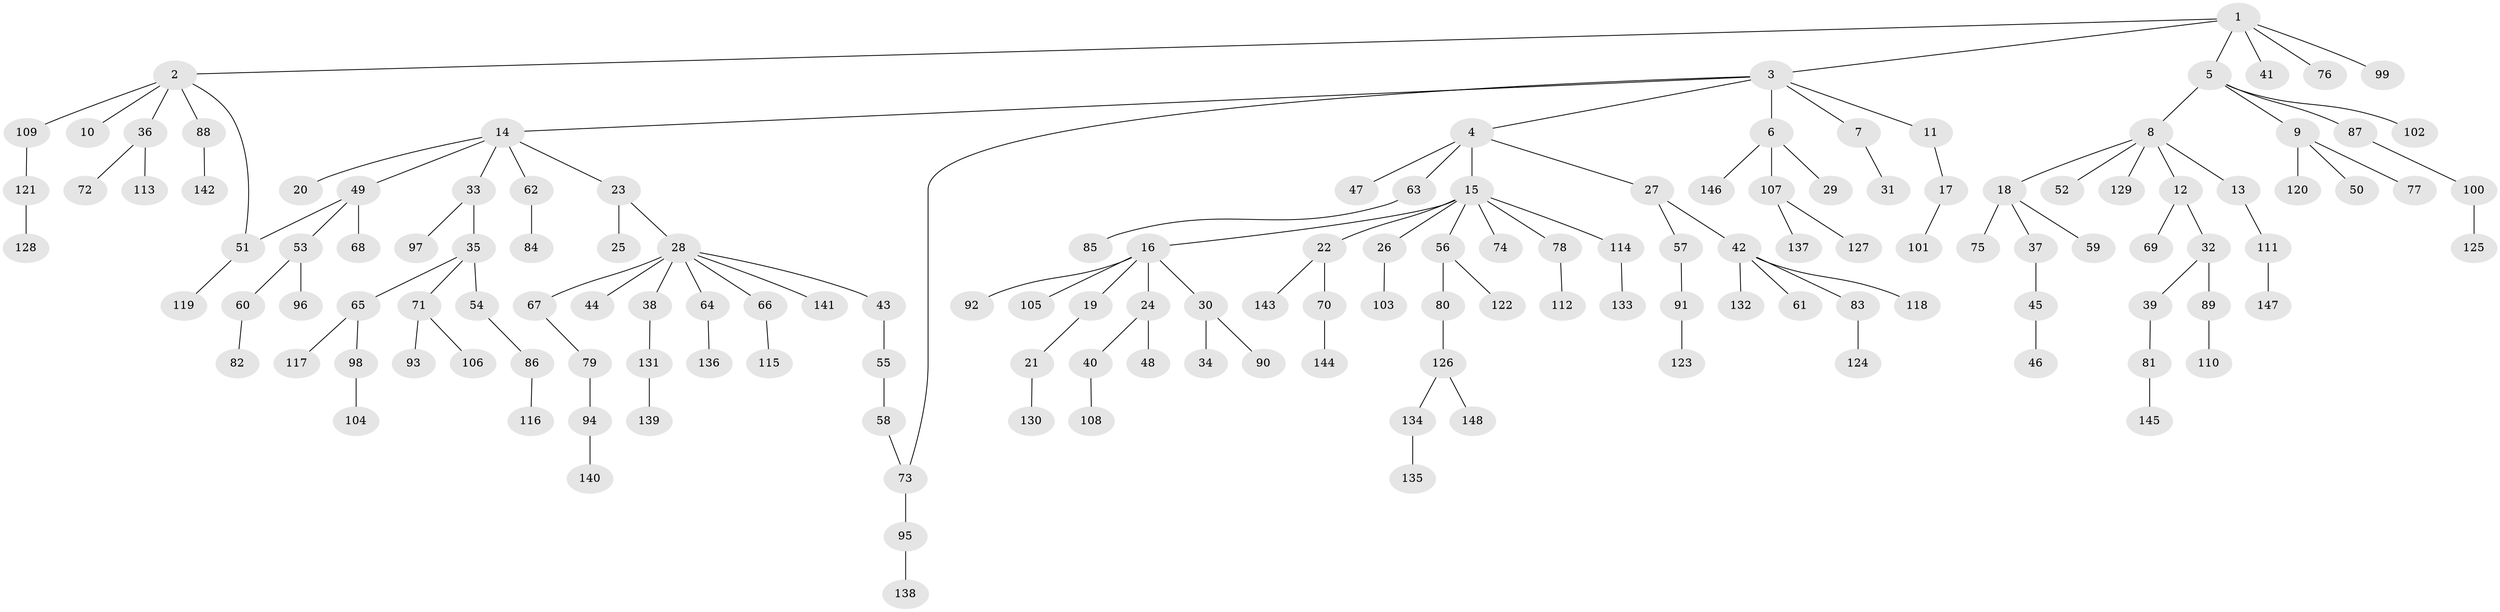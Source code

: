 // Generated by graph-tools (version 1.1) at 2025/25/03/09/25 03:25:29]
// undirected, 148 vertices, 149 edges
graph export_dot {
graph [start="1"]
  node [color=gray90,style=filled];
  1;
  2;
  3;
  4;
  5;
  6;
  7;
  8;
  9;
  10;
  11;
  12;
  13;
  14;
  15;
  16;
  17;
  18;
  19;
  20;
  21;
  22;
  23;
  24;
  25;
  26;
  27;
  28;
  29;
  30;
  31;
  32;
  33;
  34;
  35;
  36;
  37;
  38;
  39;
  40;
  41;
  42;
  43;
  44;
  45;
  46;
  47;
  48;
  49;
  50;
  51;
  52;
  53;
  54;
  55;
  56;
  57;
  58;
  59;
  60;
  61;
  62;
  63;
  64;
  65;
  66;
  67;
  68;
  69;
  70;
  71;
  72;
  73;
  74;
  75;
  76;
  77;
  78;
  79;
  80;
  81;
  82;
  83;
  84;
  85;
  86;
  87;
  88;
  89;
  90;
  91;
  92;
  93;
  94;
  95;
  96;
  97;
  98;
  99;
  100;
  101;
  102;
  103;
  104;
  105;
  106;
  107;
  108;
  109;
  110;
  111;
  112;
  113;
  114;
  115;
  116;
  117;
  118;
  119;
  120;
  121;
  122;
  123;
  124;
  125;
  126;
  127;
  128;
  129;
  130;
  131;
  132;
  133;
  134;
  135;
  136;
  137;
  138;
  139;
  140;
  141;
  142;
  143;
  144;
  145;
  146;
  147;
  148;
  1 -- 2;
  1 -- 3;
  1 -- 5;
  1 -- 41;
  1 -- 76;
  1 -- 99;
  2 -- 10;
  2 -- 36;
  2 -- 88;
  2 -- 109;
  2 -- 51;
  3 -- 4;
  3 -- 6;
  3 -- 7;
  3 -- 11;
  3 -- 14;
  3 -- 73;
  4 -- 15;
  4 -- 27;
  4 -- 47;
  4 -- 63;
  5 -- 8;
  5 -- 9;
  5 -- 87;
  5 -- 102;
  6 -- 29;
  6 -- 107;
  6 -- 146;
  7 -- 31;
  8 -- 12;
  8 -- 13;
  8 -- 18;
  8 -- 52;
  8 -- 129;
  9 -- 50;
  9 -- 77;
  9 -- 120;
  11 -- 17;
  12 -- 32;
  12 -- 69;
  13 -- 111;
  14 -- 20;
  14 -- 23;
  14 -- 33;
  14 -- 49;
  14 -- 62;
  15 -- 16;
  15 -- 22;
  15 -- 26;
  15 -- 56;
  15 -- 74;
  15 -- 78;
  15 -- 114;
  16 -- 19;
  16 -- 24;
  16 -- 30;
  16 -- 92;
  16 -- 105;
  17 -- 101;
  18 -- 37;
  18 -- 59;
  18 -- 75;
  19 -- 21;
  21 -- 130;
  22 -- 70;
  22 -- 143;
  23 -- 25;
  23 -- 28;
  24 -- 40;
  24 -- 48;
  26 -- 103;
  27 -- 42;
  27 -- 57;
  28 -- 38;
  28 -- 43;
  28 -- 44;
  28 -- 64;
  28 -- 66;
  28 -- 67;
  28 -- 141;
  30 -- 34;
  30 -- 90;
  32 -- 39;
  32 -- 89;
  33 -- 35;
  33 -- 97;
  35 -- 54;
  35 -- 65;
  35 -- 71;
  36 -- 72;
  36 -- 113;
  37 -- 45;
  38 -- 131;
  39 -- 81;
  40 -- 108;
  42 -- 61;
  42 -- 83;
  42 -- 118;
  42 -- 132;
  43 -- 55;
  45 -- 46;
  49 -- 51;
  49 -- 53;
  49 -- 68;
  51 -- 119;
  53 -- 60;
  53 -- 96;
  54 -- 86;
  55 -- 58;
  56 -- 80;
  56 -- 122;
  57 -- 91;
  58 -- 73;
  60 -- 82;
  62 -- 84;
  63 -- 85;
  64 -- 136;
  65 -- 98;
  65 -- 117;
  66 -- 115;
  67 -- 79;
  70 -- 144;
  71 -- 93;
  71 -- 106;
  73 -- 95;
  78 -- 112;
  79 -- 94;
  80 -- 126;
  81 -- 145;
  83 -- 124;
  86 -- 116;
  87 -- 100;
  88 -- 142;
  89 -- 110;
  91 -- 123;
  94 -- 140;
  95 -- 138;
  98 -- 104;
  100 -- 125;
  107 -- 127;
  107 -- 137;
  109 -- 121;
  111 -- 147;
  114 -- 133;
  121 -- 128;
  126 -- 134;
  126 -- 148;
  131 -- 139;
  134 -- 135;
}
